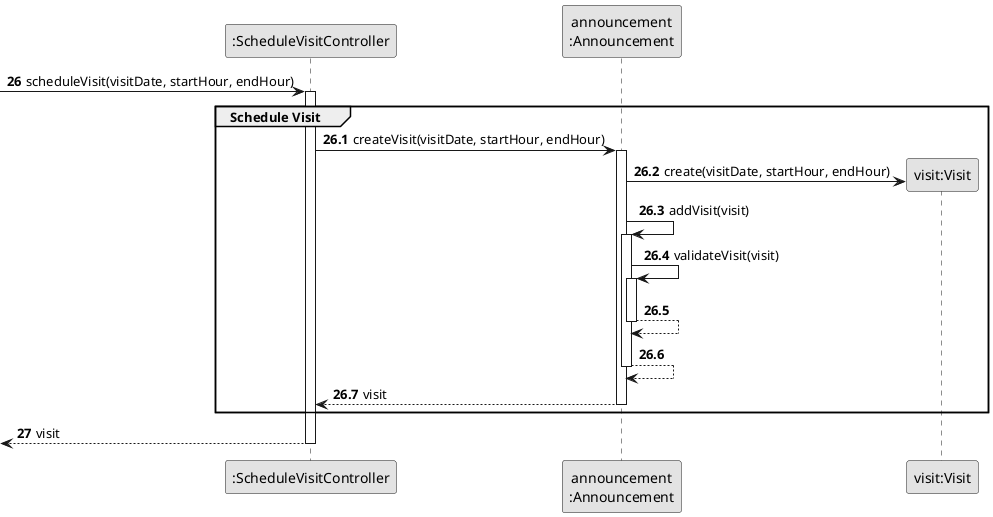 @startuml
skinparam monochrome true
skinparam packageStyle rectangle
skinparam shadowing false

participant ":ScheduleVisitController" as CTRL
participant "announcement\n:Announcement" as ANNOUNCE
participant "visit:Visit" as VST

autonumber 26

    -> CTRL : scheduleVisit(visitDate, startHour, endHour)
    activate CTRL

    autonumber 26.1

    group Schedule Visit

    CTRL -> ANNOUNCE : createVisit(visitDate, startHour, endHour)
    activate ANNOUNCE

    ANNOUNCE -> VST** : create(visitDate, startHour, endHour)

     ANNOUNCE -> ANNOUNCE : addVisit(visit)
     activate ANNOUNCE

     ANNOUNCE -> ANNOUNCE : validateVisit(visit)
     activate ANNOUNCE

        ANNOUNCE --> ANNOUNCE
     deactivate ANNOUNCE

     ANNOUNCE --> ANNOUNCE
     deactivate ANNOUNCE

        ANNOUNCE --> CTRL : visit
    deactivate ANNOUNCE

    end group

    autonumber 27
        <-- CTRL : visit
    deactivate CTRL

@enduml